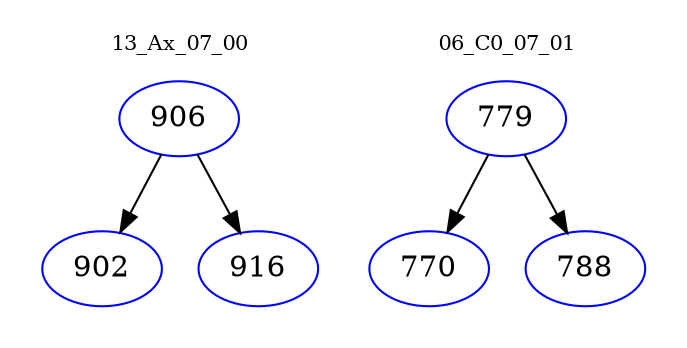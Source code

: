 digraph{
subgraph cluster_0 {
color = white
label = "13_Ax_07_00";
fontsize=10;
T0_906 [label="906", color="blue"]
T0_906 -> T0_902 [color="black"]
T0_902 [label="902", color="blue"]
T0_906 -> T0_916 [color="black"]
T0_916 [label="916", color="blue"]
}
subgraph cluster_1 {
color = white
label = "06_C0_07_01";
fontsize=10;
T1_779 [label="779", color="blue"]
T1_779 -> T1_770 [color="black"]
T1_770 [label="770", color="blue"]
T1_779 -> T1_788 [color="black"]
T1_788 [label="788", color="blue"]
}
}
